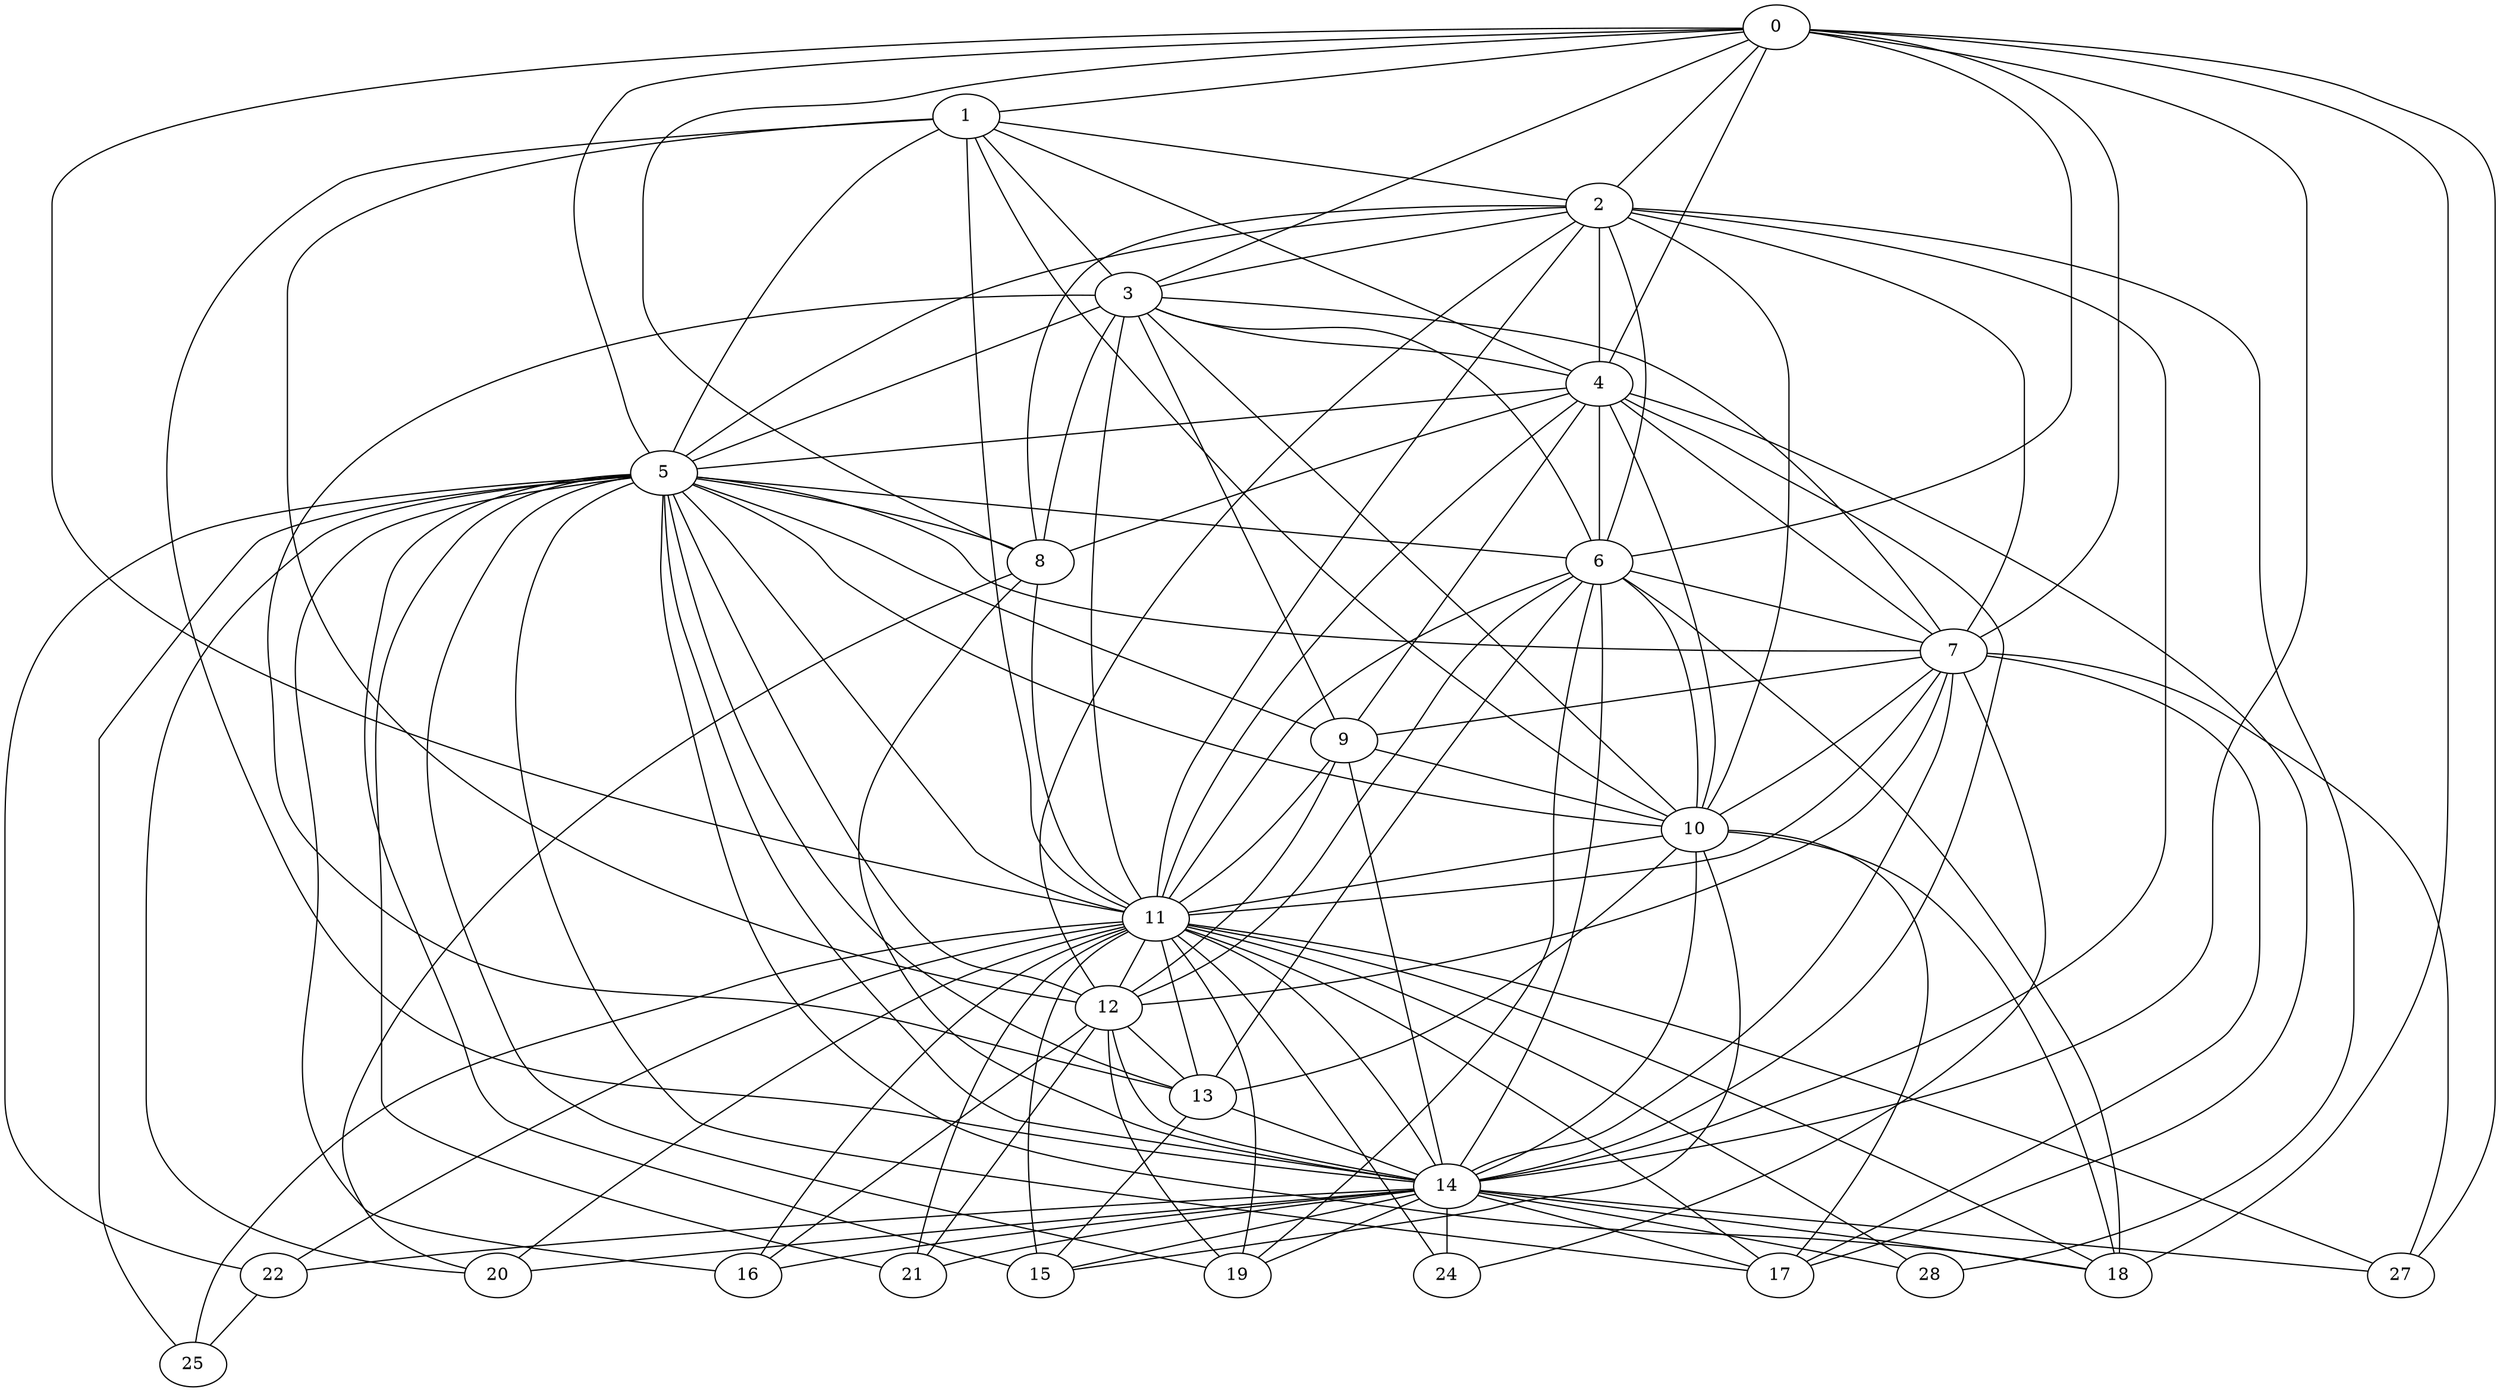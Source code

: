 graph G {
   8 -- 11
   8 -- 20
   8 -- 14
   0 -- 1
   0 -- 18
   0 -- 2
   0 -- 3
   0 -- 4
   0 -- 5
   0 -- 7
   0 -- 8
   0 -- 6
   0 -- 11
   0 -- 14
   0 -- 27
   1 -- 10
   1 -- 2
   1 -- 11
   1 -- 3
   1 -- 12
   1 -- 4
   1 -- 5
   1 -- 14
   2 -- 11
   2 -- 3
   2 -- 8
   2 -- 4
   2 -- 5
   2 -- 6
   2 -- 10
   2 -- 14
   2 -- 7
   2 -- 12
   2 -- 28
   3 -- 9
   3 -- 8
   3 -- 4
   3 -- 5
   3 -- 7
   3 -- 6
   3 -- 11
   3 -- 10
   3 -- 13
   4 -- 9
   4 -- 8
   4 -- 5
   4 -- 7
   4 -- 6
   4 -- 10
   4 -- 11
   4 -- 14
   4 -- 17
   5 -- 8
   5 -- 7
   5 -- 10
   5 -- 6
   5 -- 9
   5 -- 11
   5 -- 12
   5 -- 13
   5 -- 14
   5 -- 15
   5 -- 17
   5 -- 18
   5 -- 19
   5 -- 20
   5 -- 16
   5 -- 22
   5 -- 21
   5 -- 25
   6 -- 12
   6 -- 10
   6 -- 7
   6 -- 14
   6 -- 19
   6 -- 11
   6 -- 18
   6 -- 13
   7 -- 27
   7 -- 11
   7 -- 14
   7 -- 10
   7 -- 12
   7 -- 24
   7 -- 17
   7 -- 9
   9 -- 11
   9 -- 12
   9 -- 10
   9 -- 14
   10 -- 13
   10 -- 11
   10 -- 14
   10 -- 15
   10 -- 17
   10 -- 18
   11 -- 13
   11 -- 14
   11 -- 17
   11 -- 18
   11 -- 12
   11 -- 19
   11 -- 15
   11 -- 20
   11 -- 16
   11 -- 22
   11 -- 21
   11 -- 25
   11 -- 27
   11 -- 24
   11 -- 28
   12 -- 21
   12 -- 19
   12 -- 14
   12 -- 16
   12 -- 13
   13 -- 15
   13 -- 14
   14 -- 18
   14 -- 17
   14 -- 15
   14 -- 16
   14 -- 20
   14 -- 19
   14 -- 22
   14 -- 21
   14 -- 27
   14 -- 24
   14 -- 28
   22 -- 25
}

